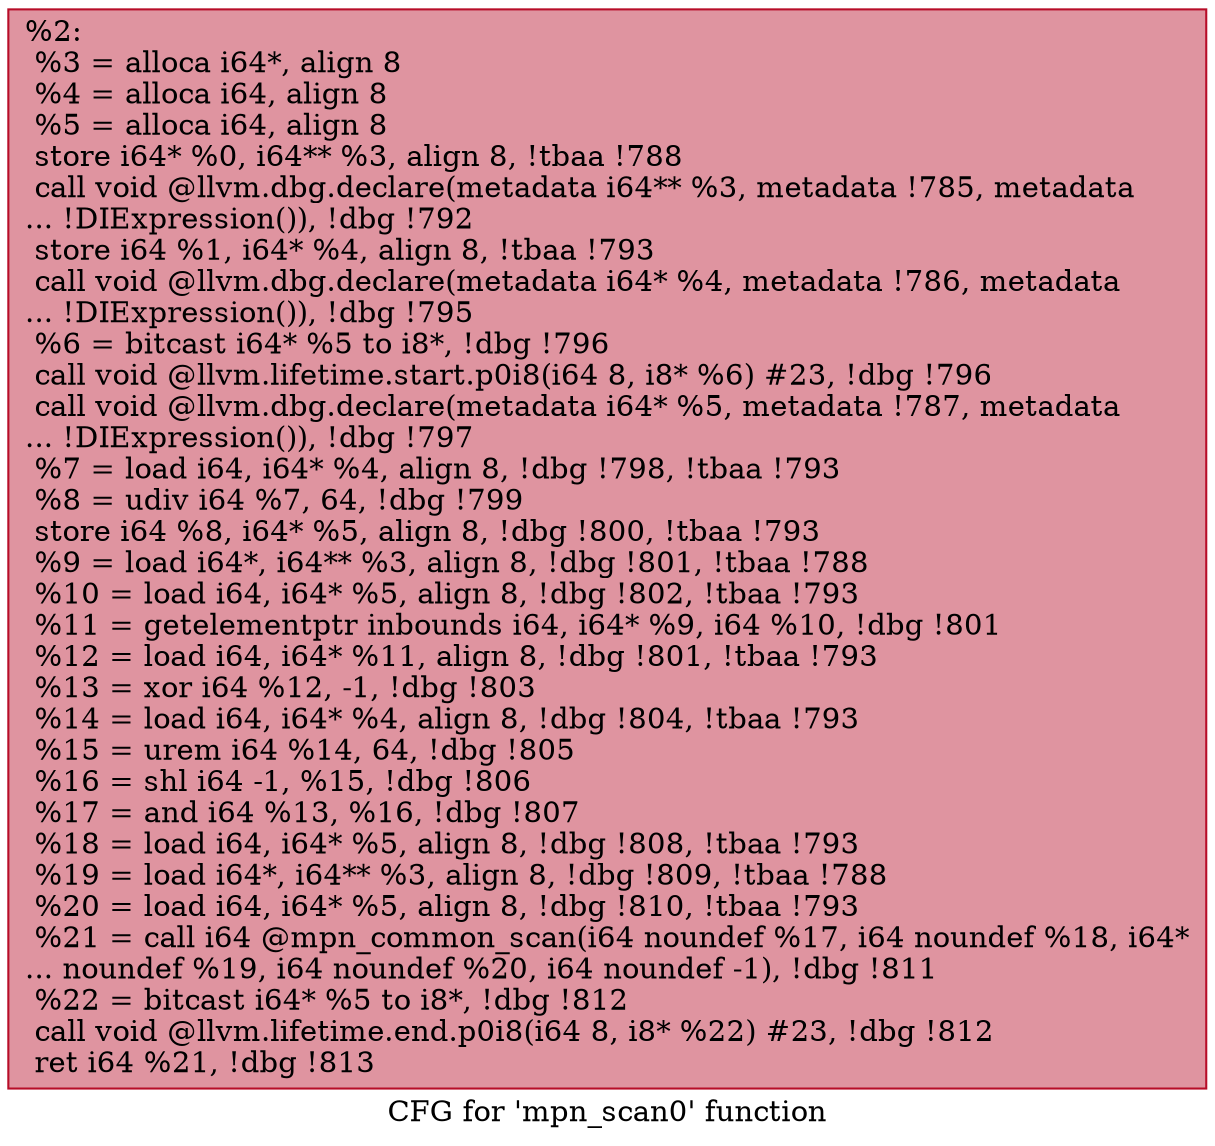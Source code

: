 digraph "CFG for 'mpn_scan0' function" {
	label="CFG for 'mpn_scan0' function";

	Node0x1b1b1c0 [shape=record,color="#b70d28ff", style=filled, fillcolor="#b70d2870",label="{%2:\l  %3 = alloca i64*, align 8\l  %4 = alloca i64, align 8\l  %5 = alloca i64, align 8\l  store i64* %0, i64** %3, align 8, !tbaa !788\l  call void @llvm.dbg.declare(metadata i64** %3, metadata !785, metadata\l... !DIExpression()), !dbg !792\l  store i64 %1, i64* %4, align 8, !tbaa !793\l  call void @llvm.dbg.declare(metadata i64* %4, metadata !786, metadata\l... !DIExpression()), !dbg !795\l  %6 = bitcast i64* %5 to i8*, !dbg !796\l  call void @llvm.lifetime.start.p0i8(i64 8, i8* %6) #23, !dbg !796\l  call void @llvm.dbg.declare(metadata i64* %5, metadata !787, metadata\l... !DIExpression()), !dbg !797\l  %7 = load i64, i64* %4, align 8, !dbg !798, !tbaa !793\l  %8 = udiv i64 %7, 64, !dbg !799\l  store i64 %8, i64* %5, align 8, !dbg !800, !tbaa !793\l  %9 = load i64*, i64** %3, align 8, !dbg !801, !tbaa !788\l  %10 = load i64, i64* %5, align 8, !dbg !802, !tbaa !793\l  %11 = getelementptr inbounds i64, i64* %9, i64 %10, !dbg !801\l  %12 = load i64, i64* %11, align 8, !dbg !801, !tbaa !793\l  %13 = xor i64 %12, -1, !dbg !803\l  %14 = load i64, i64* %4, align 8, !dbg !804, !tbaa !793\l  %15 = urem i64 %14, 64, !dbg !805\l  %16 = shl i64 -1, %15, !dbg !806\l  %17 = and i64 %13, %16, !dbg !807\l  %18 = load i64, i64* %5, align 8, !dbg !808, !tbaa !793\l  %19 = load i64*, i64** %3, align 8, !dbg !809, !tbaa !788\l  %20 = load i64, i64* %5, align 8, !dbg !810, !tbaa !793\l  %21 = call i64 @mpn_common_scan(i64 noundef %17, i64 noundef %18, i64*\l... noundef %19, i64 noundef %20, i64 noundef -1), !dbg !811\l  %22 = bitcast i64* %5 to i8*, !dbg !812\l  call void @llvm.lifetime.end.p0i8(i64 8, i8* %22) #23, !dbg !812\l  ret i64 %21, !dbg !813\l}"];
}
